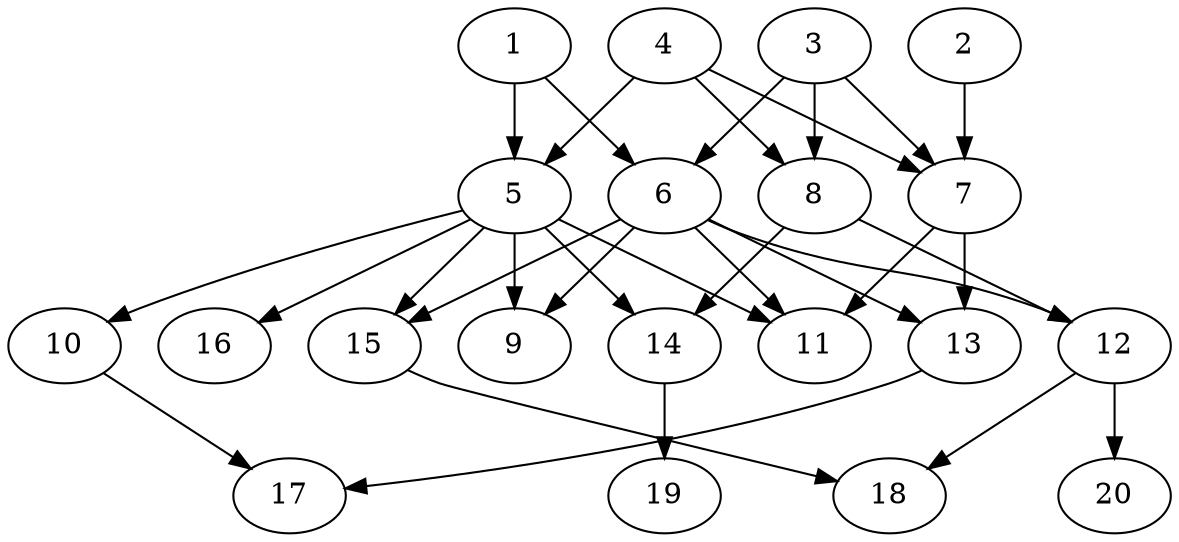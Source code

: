 // DAG automatically generated by daggen at Tue Jul 23 14:25:45 2019
// ./daggen --dot -n 20 --ccr 0.3 --fat 0.7 --regular 0.5 --density 0.6 --mindata 5242880 --maxdata 52428800 
digraph G {
  1 [size="43400533", alpha="0.05", expect_size="13020160"] 
  1 -> 5 [size ="13020160"]
  1 -> 6 [size ="13020160"]
  2 [size="83633493", alpha="0.01", expect_size="25090048"] 
  2 -> 7 [size ="25090048"]
  3 [size="124033707", alpha="0.13", expect_size="37210112"] 
  3 -> 6 [size ="37210112"]
  3 -> 7 [size ="37210112"]
  3 -> 8 [size ="37210112"]
  4 [size="99037867", alpha="0.03", expect_size="29711360"] 
  4 -> 5 [size ="29711360"]
  4 -> 7 [size ="29711360"]
  4 -> 8 [size ="29711360"]
  5 [size="122077867", alpha="0.12", expect_size="36623360"] 
  5 -> 9 [size ="36623360"]
  5 -> 10 [size ="36623360"]
  5 -> 11 [size ="36623360"]
  5 -> 14 [size ="36623360"]
  5 -> 15 [size ="36623360"]
  5 -> 16 [size ="36623360"]
  6 [size="64331093", alpha="0.14", expect_size="19299328"] 
  6 -> 9 [size ="19299328"]
  6 -> 11 [size ="19299328"]
  6 -> 12 [size ="19299328"]
  6 -> 13 [size ="19299328"]
  6 -> 15 [size ="19299328"]
  7 [size="28340907", alpha="0.18", expect_size="8502272"] 
  7 -> 11 [size ="8502272"]
  7 -> 13 [size ="8502272"]
  8 [size="170100053", alpha="0.10", expect_size="51030016"] 
  8 -> 12 [size ="51030016"]
  8 -> 14 [size ="51030016"]
  9 [size="115602773", alpha="0.13", expect_size="34680832"] 
  10 [size="117490347", alpha="0.04", expect_size="35247104"] 
  10 -> 17 [size ="35247104"]
  11 [size="121920853", alpha="0.17", expect_size="36576256"] 
  12 [size="158986240", alpha="0.10", expect_size="47695872"] 
  12 -> 18 [size ="47695872"]
  12 -> 20 [size ="47695872"]
  13 [size="169833813", alpha="0.06", expect_size="50950144"] 
  13 -> 17 [size ="50950144"]
  14 [size="115991893", alpha="0.07", expect_size="34797568"] 
  14 -> 19 [size ="34797568"]
  15 [size="140642987", alpha="0.02", expect_size="42192896"] 
  15 -> 18 [size ="42192896"]
  16 [size="74878293", alpha="0.05", expect_size="22463488"] 
  17 [size="26804907", alpha="0.18", expect_size="8041472"] 
  18 [size="166406827", alpha="0.12", expect_size="49922048"] 
  19 [size="85555200", alpha="0.09", expect_size="25666560"] 
  20 [size="34119680", alpha="0.06", expect_size="10235904"] 
}
